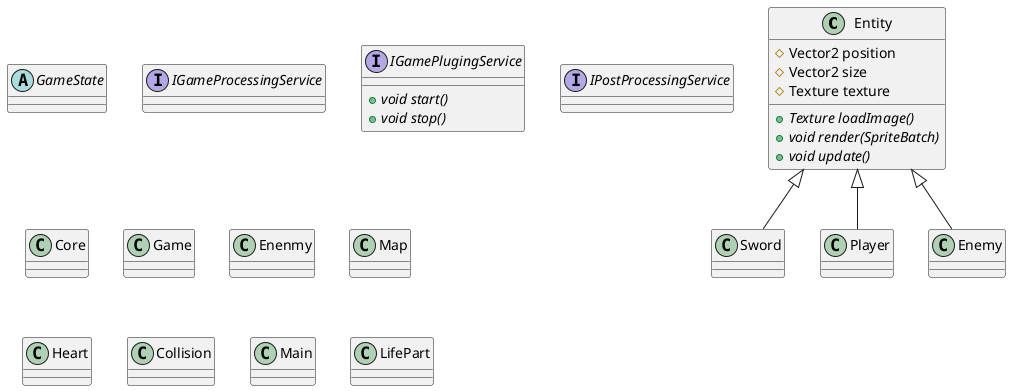 @startuml
'https://plantuml.com/class-diagram

abstract class Entity
abstract class GameState
interface IGameProcessingService
interface IGamePlugingService
interface IPostProcessingService
class Core
class Game
class Enenmy
class Sword
class Map
class Heart
class Collision
class Player
class Main
class LifePart
class Entity{
# Vector2 position
# Vector2 size
# Texture texture
+ {abstract} Texture loadImage()
+ {abstract} void render(SpriteBatch)
+ {abstract} void update()

}
interface IGamePlugingService{
 {abstract} + void start()
 {abstract} + void stop()
}

Entity <|-- Player
Entity <|-- Enemy
Entity <|-- Sword




@enduml